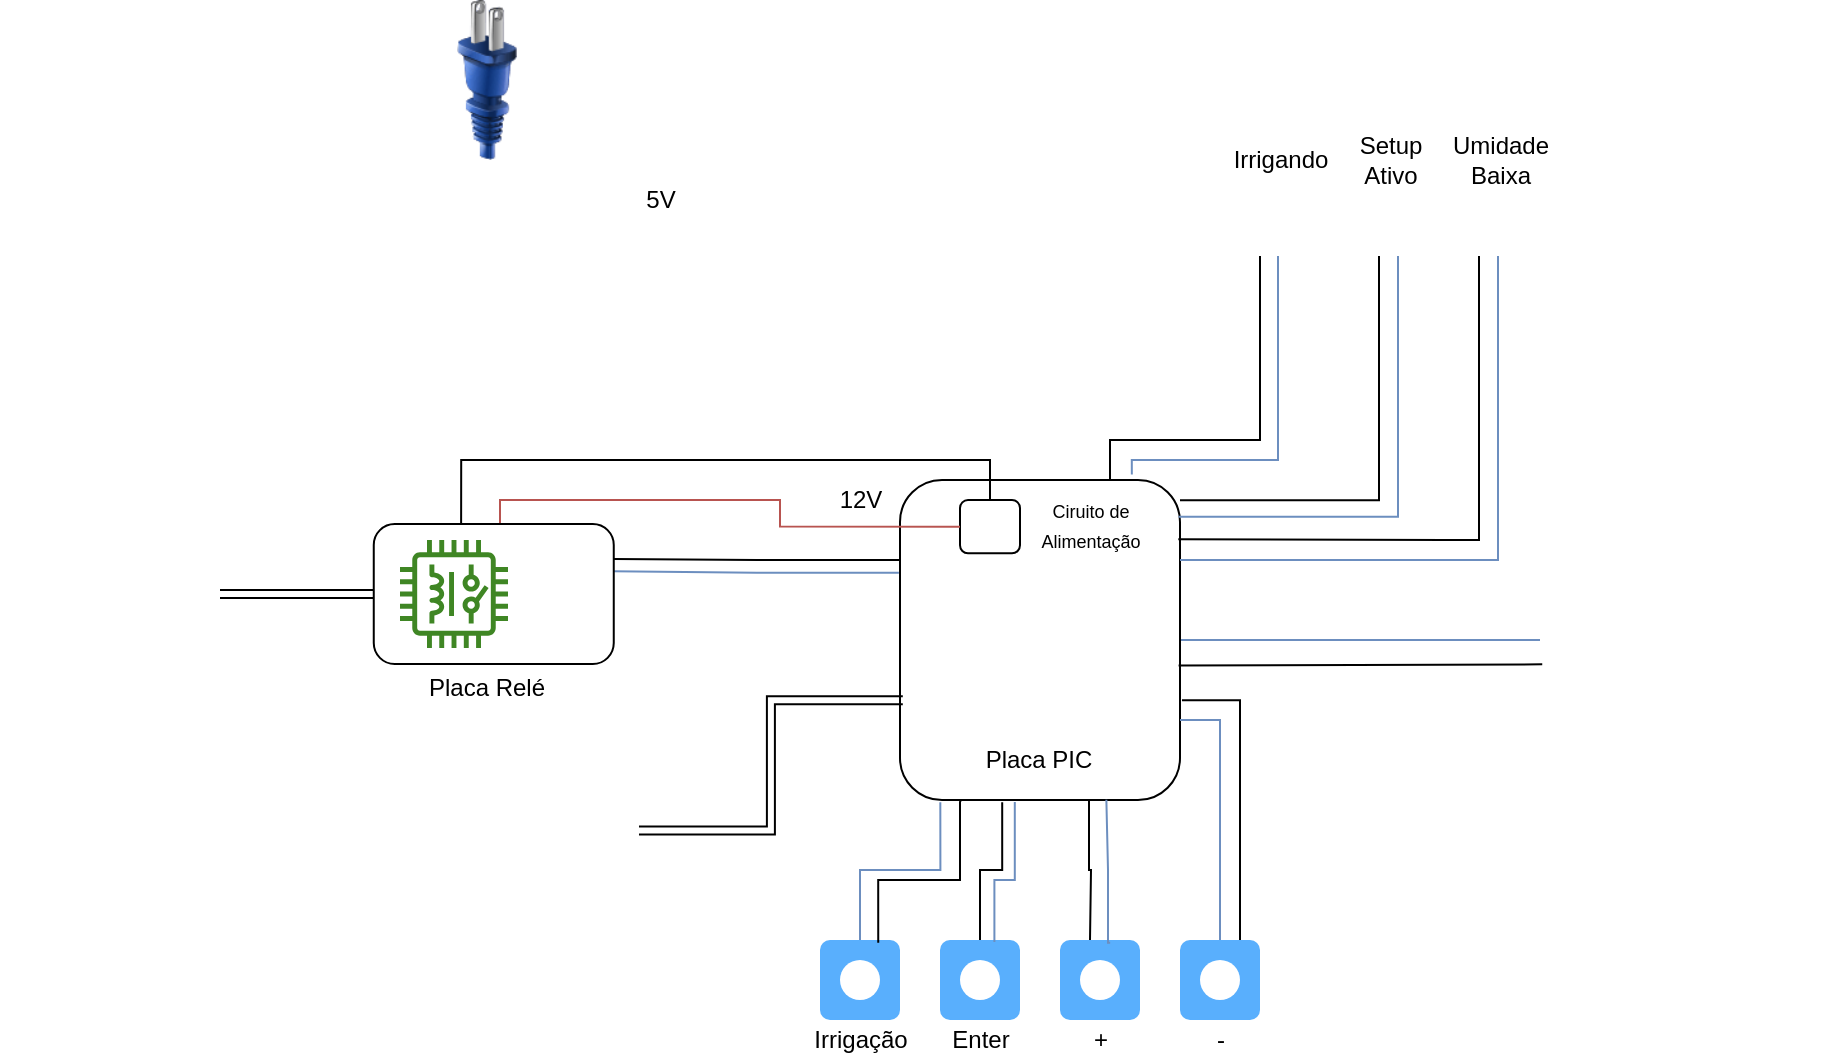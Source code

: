 <mxfile version="16.6.6" type="device"><diagram id="-WrwH-pU0M2GXgofS210" name="Page-1"><mxGraphModel dx="1808" dy="552" grid="1" gridSize="10" guides="1" tooltips="1" connect="1" arrows="1" fold="1" page="1" pageScale="1" pageWidth="827" pageHeight="1169" math="0" shadow="0"><root><mxCell id="0"/><mxCell id="1" parent="0"/><mxCell id="uSwNERXjdq3UB8k3xPx0-4" style="edgeStyle=orthogonalEdgeStyle;rounded=0;orthogonalLoop=1;jettySize=auto;html=1;exitX=1;exitY=0.5;exitDx=0;exitDy=0;entryX=0;entryY=0.5;entryDx=0;entryDy=0;endArrow=none;endFill=0;fillColor=#dae8fc;strokeColor=#6c8ebf;" parent="1" source="uSwNERXjdq3UB8k3xPx0-1" target="uSwNERXjdq3UB8k3xPx0-3" edge="1"><mxGeometry relative="1" as="geometry"/></mxCell><mxCell id="uSwNERXjdq3UB8k3xPx0-47" style="edgeStyle=orthogonalEdgeStyle;rounded=0;orthogonalLoop=1;jettySize=auto;html=1;exitX=0;exitY=0.25;exitDx=0;exitDy=0;entryX=1;entryY=0.25;entryDx=0;entryDy=0;endArrow=none;endFill=0;" parent="1" source="uSwNERXjdq3UB8k3xPx0-1" target="uSwNERXjdq3UB8k3xPx0-43" edge="1"><mxGeometry relative="1" as="geometry"/></mxCell><mxCell id="uSwNERXjdq3UB8k3xPx0-48" style="edgeStyle=orthogonalEdgeStyle;rounded=0;orthogonalLoop=1;jettySize=auto;html=1;exitX=-0.004;exitY=0.29;exitDx=0;exitDy=0;entryX=0.994;entryY=0.337;entryDx=0;entryDy=0;entryPerimeter=0;endArrow=none;endFill=0;exitPerimeter=0;fillColor=#dae8fc;strokeColor=#6c8ebf;" parent="1" source="uSwNERXjdq3UB8k3xPx0-1" target="uSwNERXjdq3UB8k3xPx0-43" edge="1"><mxGeometry relative="1" as="geometry"/></mxCell><mxCell id="uSwNERXjdq3UB8k3xPx0-58" style="edgeStyle=orthogonalEdgeStyle;rounded=0;orthogonalLoop=1;jettySize=auto;html=1;exitX=0.75;exitY=0;exitDx=0;exitDy=0;entryX=0.25;entryY=1;entryDx=0;entryDy=0;endArrow=none;endFill=0;" parent="1" source="uSwNERXjdq3UB8k3xPx0-1" target="uSwNERXjdq3UB8k3xPx0-55" edge="1"><mxGeometry relative="1" as="geometry"><Array as="points"><mxPoint x="435" y="240"/><mxPoint x="510" y="240"/><mxPoint x="510" y="148"/></Array></mxGeometry></mxCell><mxCell id="uSwNERXjdq3UB8k3xPx0-1" value="" style="rounded=1;whiteSpace=wrap;html=1;" parent="1" vertex="1"><mxGeometry x="330" y="260" width="140" height="160" as="geometry"/></mxCell><mxCell id="uSwNERXjdq3UB8k3xPx0-2" value="" style="shape=image;html=1;verticalAlign=top;verticalLabelPosition=bottom;labelBackgroundColor=#ffffff;imageAspect=0;aspect=fixed;image=https://cdn4.iconfinder.com/data/icons/Primo_Icons/PNG/128x128/chip.png" parent="1" vertex="1"><mxGeometry x="366" y="310" width="68" height="68" as="geometry"/></mxCell><mxCell id="uSwNERXjdq3UB8k3xPx0-3" value="" style="shape=image;verticalLabelPosition=bottom;labelBackgroundColor=default;verticalAlign=top;aspect=fixed;imageAspect=0;image=https://www.filipeflop.com/wp-content/uploads/2017/07/sensor-de-umidade-do-solo-higrmetro-modulo-arduino-pic-22453-MLB20230474993_012015-O.jpg;" parent="1" vertex="1"><mxGeometry x="650" y="270" width="140" height="140" as="geometry"/></mxCell><mxCell id="uSwNERXjdq3UB8k3xPx0-5" value="" style="endArrow=none;html=1;rounded=0;exitX=0.995;exitY=0.58;exitDx=0;exitDy=0;exitPerimeter=0;entryX=0.008;entryY=0.587;entryDx=0;entryDy=0;entryPerimeter=0;" parent="1" source="uSwNERXjdq3UB8k3xPx0-1" target="uSwNERXjdq3UB8k3xPx0-3" edge="1"><mxGeometry width="50" height="50" relative="1" as="geometry"><mxPoint x="490" y="330" as="sourcePoint"/><mxPoint x="540" y="280" as="targetPoint"/></mxGeometry></mxCell><mxCell id="uSwNERXjdq3UB8k3xPx0-6" value="Placa PIC" style="text;html=1;align=center;verticalAlign=middle;resizable=0;points=[];autosize=1;strokeColor=none;fillColor=none;" parent="1" vertex="1"><mxGeometry x="364" y="390" width="70" height="20" as="geometry"/></mxCell><mxCell id="uSwNERXjdq3UB8k3xPx0-15" value="" style="image;html=1;image=img/lib/clip_art/general/Plug_128x128.png" parent="1" vertex="1"><mxGeometry x="83.44" y="20" width="80" height="80" as="geometry"/></mxCell><mxCell id="uSwNERXjdq3UB8k3xPx0-9" value="" style="group" parent="1" vertex="1" connectable="0"><mxGeometry x="360" y="270" width="30" height="40" as="geometry"/></mxCell><mxCell id="uSwNERXjdq3UB8k3xPx0-7" value="" style="rounded=1;whiteSpace=wrap;html=1;" parent="uSwNERXjdq3UB8k3xPx0-9" vertex="1"><mxGeometry width="30" height="26.667" as="geometry"/></mxCell><mxCell id="uSwNERXjdq3UB8k3xPx0-27" style="edgeStyle=orthogonalEdgeStyle;rounded=0;orthogonalLoop=1;jettySize=auto;html=1;entryX=0.144;entryY=1.007;entryDx=0;entryDy=0;endArrow=none;endFill=0;entryPerimeter=0;fillColor=#dae8fc;strokeColor=#6c8ebf;" parent="1" source="uSwNERXjdq3UB8k3xPx0-16" target="uSwNERXjdq3UB8k3xPx0-1" edge="1"><mxGeometry relative="1" as="geometry"/></mxCell><mxCell id="uSwNERXjdq3UB8k3xPx0-16" value="" style="html=1;shadow=0;dashed=0;shape=mxgraph.bootstrap.rrect;rSize=5;strokeColor=none;html=1;whiteSpace=wrap;fillColor=#59AFFD;fontColor=#ffffff;align=right;spacing=10;" parent="1" vertex="1"><mxGeometry x="290" y="490" width="40" height="40" as="geometry"/></mxCell><mxCell id="uSwNERXjdq3UB8k3xPx0-17" value="" style="html=1;shadow=0;dashed=0;shape=ellipse;strokeColor=none;fillColor=#ffffff;" parent="uSwNERXjdq3UB8k3xPx0-16" vertex="1"><mxGeometry x="0.5" y="0.5" width="20" height="20" relative="1" as="geometry"><mxPoint x="-10" y="-10" as="offset"/></mxGeometry></mxCell><mxCell id="uSwNERXjdq3UB8k3xPx0-28" style="edgeStyle=orthogonalEdgeStyle;rounded=0;orthogonalLoop=1;jettySize=auto;html=1;entryX=0.365;entryY=1.007;entryDx=0;entryDy=0;endArrow=none;endFill=0;entryPerimeter=0;" parent="1" source="uSwNERXjdq3UB8k3xPx0-21" target="uSwNERXjdq3UB8k3xPx0-1" edge="1"><mxGeometry relative="1" as="geometry"/></mxCell><mxCell id="uSwNERXjdq3UB8k3xPx0-21" value="" style="html=1;shadow=0;dashed=0;shape=mxgraph.bootstrap.rrect;rSize=5;strokeColor=none;html=1;whiteSpace=wrap;fillColor=#59AFFD;fontColor=#ffffff;align=right;spacing=10;" parent="1" vertex="1"><mxGeometry x="350" y="490" width="40" height="40" as="geometry"/></mxCell><mxCell id="uSwNERXjdq3UB8k3xPx0-22" value="" style="html=1;shadow=0;dashed=0;shape=ellipse;strokeColor=none;fillColor=#ffffff;" parent="uSwNERXjdq3UB8k3xPx0-21" vertex="1"><mxGeometry x="0.5" y="0.5" width="20" height="20" relative="1" as="geometry"><mxPoint x="-10" y="-10" as="offset"/></mxGeometry></mxCell><mxCell id="uSwNERXjdq3UB8k3xPx0-23" value="" style="html=1;shadow=0;dashed=0;shape=mxgraph.bootstrap.rrect;rSize=5;strokeColor=none;html=1;whiteSpace=wrap;fillColor=#59AFFD;fontColor=#ffffff;align=right;spacing=10;" parent="1" vertex="1"><mxGeometry x="410" y="490" width="40" height="40" as="geometry"/></mxCell><mxCell id="uSwNERXjdq3UB8k3xPx0-24" value="" style="html=1;shadow=0;dashed=0;shape=ellipse;strokeColor=none;fillColor=#ffffff;" parent="uSwNERXjdq3UB8k3xPx0-23" vertex="1"><mxGeometry x="0.5" y="0.5" width="20" height="20" relative="1" as="geometry"><mxPoint x="-10" y="-10" as="offset"/></mxGeometry></mxCell><mxCell id="uSwNERXjdq3UB8k3xPx0-29" style="edgeStyle=orthogonalEdgeStyle;rounded=0;orthogonalLoop=1;jettySize=auto;html=1;entryX=0.675;entryY=0.998;entryDx=0;entryDy=0;endArrow=none;endFill=0;entryPerimeter=0;" parent="uSwNERXjdq3UB8k3xPx0-23" target="uSwNERXjdq3UB8k3xPx0-1" edge="1"><mxGeometry relative="1" as="geometry"><mxPoint x="15" as="sourcePoint"/></mxGeometry></mxCell><mxCell id="uSwNERXjdq3UB8k3xPx0-30" style="edgeStyle=orthogonalEdgeStyle;rounded=0;orthogonalLoop=1;jettySize=auto;html=1;entryX=1;entryY=0.75;entryDx=0;entryDy=0;endArrow=none;endFill=0;fillColor=#dae8fc;strokeColor=#6c8ebf;" parent="1" source="uSwNERXjdq3UB8k3xPx0-25" target="uSwNERXjdq3UB8k3xPx0-1" edge="1"><mxGeometry relative="1" as="geometry"/></mxCell><mxCell id="uSwNERXjdq3UB8k3xPx0-25" value="" style="html=1;shadow=0;dashed=0;shape=mxgraph.bootstrap.rrect;rSize=5;strokeColor=none;html=1;whiteSpace=wrap;fillColor=#59AFFD;fontColor=#ffffff;align=right;spacing=10;" parent="1" vertex="1"><mxGeometry x="470" y="490" width="40" height="40" as="geometry"/></mxCell><mxCell id="uSwNERXjdq3UB8k3xPx0-26" value="" style="html=1;shadow=0;dashed=0;shape=ellipse;strokeColor=none;fillColor=#ffffff;" parent="uSwNERXjdq3UB8k3xPx0-25" vertex="1"><mxGeometry x="0.5" y="0.5" width="20" height="20" relative="1" as="geometry"><mxPoint x="-10" y="-10" as="offset"/></mxGeometry></mxCell><mxCell id="uSwNERXjdq3UB8k3xPx0-34" style="edgeStyle=orthogonalEdgeStyle;rounded=0;orthogonalLoop=1;jettySize=auto;html=1;entryX=1.007;entryY=0.688;entryDx=0;entryDy=0;endArrow=none;endFill=0;entryPerimeter=0;" parent="1" source="uSwNERXjdq3UB8k3xPx0-25" target="uSwNERXjdq3UB8k3xPx0-1" edge="1"><mxGeometry relative="1" as="geometry"><mxPoint x="500" y="490" as="sourcePoint"/><mxPoint x="480" y="390" as="targetPoint"/><Array as="points"><mxPoint x="500" y="370"/></Array></mxGeometry></mxCell><mxCell id="uSwNERXjdq3UB8k3xPx0-35" style="edgeStyle=orthogonalEdgeStyle;rounded=0;orthogonalLoop=1;jettySize=auto;html=1;entryX=0.737;entryY=0.999;entryDx=0;entryDy=0;endArrow=none;endFill=0;entryPerimeter=0;exitX=0.627;exitY=0.035;exitDx=0;exitDy=0;exitPerimeter=0;fillColor=#dae8fc;strokeColor=#6c8ebf;" parent="1" source="uSwNERXjdq3UB8k3xPx0-23" target="uSwNERXjdq3UB8k3xPx0-1" edge="1"><mxGeometry relative="1" as="geometry"><mxPoint x="435" y="500" as="sourcePoint"/><mxPoint x="434.5" y="429.68" as="targetPoint"/><Array as="points"><mxPoint x="434" y="491"/><mxPoint x="434" y="455"/><mxPoint x="433" y="455"/></Array></mxGeometry></mxCell><mxCell id="uSwNERXjdq3UB8k3xPx0-36" style="edgeStyle=orthogonalEdgeStyle;rounded=0;orthogonalLoop=1;jettySize=auto;html=1;endArrow=none;endFill=0;exitX=0.68;exitY=0.025;exitDx=0;exitDy=0;exitPerimeter=0;fillColor=#dae8fc;strokeColor=#6c8ebf;entryX=0.41;entryY=1.006;entryDx=0;entryDy=0;entryPerimeter=0;" parent="1" source="uSwNERXjdq3UB8k3xPx0-21" target="uSwNERXjdq3UB8k3xPx0-1" edge="1"><mxGeometry relative="1" as="geometry"><mxPoint x="380" y="500" as="sourcePoint"/><mxPoint x="386" y="430" as="targetPoint"/><Array as="points"><mxPoint x="377" y="460"/><mxPoint x="387" y="460"/></Array></mxGeometry></mxCell><mxCell id="uSwNERXjdq3UB8k3xPx0-37" style="edgeStyle=orthogonalEdgeStyle;rounded=0;orthogonalLoop=1;jettySize=auto;html=1;entryX=0.218;entryY=0.999;entryDx=0;entryDy=0;endArrow=none;endFill=0;entryPerimeter=0;exitX=0.728;exitY=0.035;exitDx=0;exitDy=0;exitPerimeter=0;" parent="1" source="uSwNERXjdq3UB8k3xPx0-16" target="uSwNERXjdq3UB8k3xPx0-1" edge="1"><mxGeometry relative="1" as="geometry"><mxPoint x="320" y="500" as="sourcePoint"/><mxPoint x="366.04" y="430.48" as="targetPoint"/><Array as="points"><mxPoint x="319" y="460"/><mxPoint x="360" y="460"/><mxPoint x="360" y="421"/><mxPoint x="361" y="421"/></Array></mxGeometry></mxCell><mxCell id="uSwNERXjdq3UB8k3xPx0-38" value="Irrigação" style="text;html=1;align=center;verticalAlign=middle;resizable=0;points=[];autosize=1;strokeColor=none;fillColor=none;" parent="1" vertex="1"><mxGeometry x="280" y="530" width="60" height="20" as="geometry"/></mxCell><mxCell id="uSwNERXjdq3UB8k3xPx0-39" value="Enter" style="text;html=1;align=center;verticalAlign=middle;resizable=0;points=[];autosize=1;strokeColor=none;fillColor=none;" parent="1" vertex="1"><mxGeometry x="350" y="530" width="40" height="20" as="geometry"/></mxCell><mxCell id="uSwNERXjdq3UB8k3xPx0-41" value="+" style="text;html=1;align=center;verticalAlign=middle;resizable=0;points=[];autosize=1;strokeColor=none;fillColor=none;" parent="1" vertex="1"><mxGeometry x="420" y="530" width="20" height="20" as="geometry"/></mxCell><mxCell id="uSwNERXjdq3UB8k3xPx0-42" value="-" style="text;html=1;align=center;verticalAlign=middle;resizable=0;points=[];autosize=1;strokeColor=none;fillColor=none;" parent="1" vertex="1"><mxGeometry x="480" y="530" width="20" height="20" as="geometry"/></mxCell><mxCell id="uSwNERXjdq3UB8k3xPx0-49" style="edgeStyle=orthogonalEdgeStyle;rounded=0;orthogonalLoop=1;jettySize=auto;html=1;exitX=0.5;exitY=0;exitDx=0;exitDy=0;entryX=0;entryY=0.5;entryDx=0;entryDy=0;endArrow=none;endFill=0;fillColor=#f8cecc;strokeColor=#b85450;" parent="1" source="uSwNERXjdq3UB8k3xPx0-43" target="uSwNERXjdq3UB8k3xPx0-7" edge="1"><mxGeometry relative="1" as="geometry"><Array as="points"><mxPoint x="130" y="282"/><mxPoint x="130" y="270"/><mxPoint x="270" y="270"/><mxPoint x="270" y="283"/></Array></mxGeometry></mxCell><mxCell id="uSwNERXjdq3UB8k3xPx0-50" style="edgeStyle=orthogonalEdgeStyle;rounded=0;orthogonalLoop=1;jettySize=auto;html=1;exitX=0.364;exitY=0.006;exitDx=0;exitDy=0;entryX=0.5;entryY=0;entryDx=0;entryDy=0;endArrow=none;endFill=0;exitPerimeter=0;" parent="1" source="uSwNERXjdq3UB8k3xPx0-43" target="uSwNERXjdq3UB8k3xPx0-7" edge="1"><mxGeometry relative="1" as="geometry"><Array as="points"><mxPoint x="111" y="250"/><mxPoint x="375" y="250"/></Array></mxGeometry></mxCell><mxCell id="uSwNERXjdq3UB8k3xPx0-43" value="" style="rounded=1;whiteSpace=wrap;html=1;" parent="1" vertex="1"><mxGeometry x="66.88" y="282" width="120" height="70" as="geometry"/></mxCell><mxCell id="uSwNERXjdq3UB8k3xPx0-44" value="Placa Relé" style="text;html=1;align=center;verticalAlign=middle;resizable=0;points=[];autosize=1;strokeColor=none;fillColor=none;" parent="1" vertex="1"><mxGeometry x="88.44" y="354" width="70" height="20" as="geometry"/></mxCell><mxCell id="uSwNERXjdq3UB8k3xPx0-46" value="" style="sketch=0;outlineConnect=0;fontColor=#232F3E;gradientColor=none;fillColor=#3F8624;strokeColor=none;dashed=0;verticalLabelPosition=bottom;verticalAlign=top;align=center;html=1;fontSize=12;fontStyle=0;aspect=fixed;pointerEvents=1;shape=mxgraph.aws4.iot_thing_relay;" parent="1" vertex="1"><mxGeometry x="80" y="290" width="54" height="54" as="geometry"/></mxCell><mxCell id="uSwNERXjdq3UB8k3xPx0-51" value="5V" style="text;html=1;align=center;verticalAlign=middle;resizable=0;points=[];autosize=1;strokeColor=none;fillColor=none;" parent="1" vertex="1"><mxGeometry x="195" y="110" width="30" height="20" as="geometry"/></mxCell><mxCell id="uSwNERXjdq3UB8k3xPx0-60" style="edgeStyle=orthogonalEdgeStyle;rounded=0;orthogonalLoop=1;jettySize=auto;html=1;exitX=0.25;exitY=1;exitDx=0;exitDy=0;entryX=1;entryY=0.063;entryDx=0;entryDy=0;entryPerimeter=0;endArrow=none;endFill=0;" parent="1" source="uSwNERXjdq3UB8k3xPx0-54" target="uSwNERXjdq3UB8k3xPx0-1" edge="1"><mxGeometry relative="1" as="geometry"/></mxCell><mxCell id="uSwNERXjdq3UB8k3xPx0-61" style="edgeStyle=orthogonalEdgeStyle;rounded=0;orthogonalLoop=1;jettySize=auto;html=1;exitX=0.5;exitY=1;exitDx=0;exitDy=0;entryX=0.995;entryY=0.115;entryDx=0;entryDy=0;entryPerimeter=0;endArrow=none;endFill=0;fillColor=#dae8fc;strokeColor=#6c8ebf;" parent="1" source="uSwNERXjdq3UB8k3xPx0-54" target="uSwNERXjdq3UB8k3xPx0-1" edge="1"><mxGeometry relative="1" as="geometry"/></mxCell><mxCell id="uSwNERXjdq3UB8k3xPx0-54" value="" style="shape=image;html=1;verticalAlign=top;verticalLabelPosition=bottom;labelBackgroundColor=#ffffff;imageAspect=0;aspect=fixed;image=https://cdn2.iconfinder.com/data/icons/electronic-13/480/6-electronic-led-icon-2-128.png" parent="1" vertex="1"><mxGeometry x="560" y="110" width="38" height="38" as="geometry"/></mxCell><mxCell id="uSwNERXjdq3UB8k3xPx0-59" style="edgeStyle=orthogonalEdgeStyle;rounded=0;orthogonalLoop=1;jettySize=auto;html=1;exitX=0.5;exitY=1;exitDx=0;exitDy=0;entryX=0.828;entryY=-0.017;entryDx=0;entryDy=0;entryPerimeter=0;endArrow=none;endFill=0;fillColor=#dae8fc;strokeColor=#6c8ebf;" parent="1" source="uSwNERXjdq3UB8k3xPx0-55" target="uSwNERXjdq3UB8k3xPx0-1" edge="1"><mxGeometry relative="1" as="geometry"><Array as="points"><mxPoint x="519" y="250"/><mxPoint x="446" y="250"/></Array></mxGeometry></mxCell><mxCell id="uSwNERXjdq3UB8k3xPx0-55" value="" style="shape=image;html=1;verticalAlign=top;verticalLabelPosition=bottom;labelBackgroundColor=#ffffff;imageAspect=0;aspect=fixed;image=https://cdn2.iconfinder.com/data/icons/electronic-13/480/6-electronic-led-icon-2-128.png" parent="1" vertex="1"><mxGeometry x="500" y="110" width="38" height="38" as="geometry"/></mxCell><mxCell id="uSwNERXjdq3UB8k3xPx0-62" style="edgeStyle=orthogonalEdgeStyle;rounded=0;orthogonalLoop=1;jettySize=auto;html=1;exitX=0.25;exitY=1;exitDx=0;exitDy=0;entryX=0.994;entryY=0.185;entryDx=0;entryDy=0;entryPerimeter=0;endArrow=none;endFill=0;" parent="1" source="uSwNERXjdq3UB8k3xPx0-56" target="uSwNERXjdq3UB8k3xPx0-1" edge="1"><mxGeometry relative="1" as="geometry"><Array as="points"><mxPoint x="602" y="290"/><mxPoint x="469" y="290"/></Array></mxGeometry></mxCell><mxCell id="uSwNERXjdq3UB8k3xPx0-63" style="edgeStyle=orthogonalEdgeStyle;rounded=0;orthogonalLoop=1;jettySize=auto;html=1;exitX=0.5;exitY=1;exitDx=0;exitDy=0;entryX=1;entryY=0.25;entryDx=0;entryDy=0;endArrow=none;endFill=0;fillColor=#dae8fc;strokeColor=#6c8ebf;" parent="1" source="uSwNERXjdq3UB8k3xPx0-56" target="uSwNERXjdq3UB8k3xPx0-1" edge="1"><mxGeometry relative="1" as="geometry"/></mxCell><mxCell id="uSwNERXjdq3UB8k3xPx0-56" value="" style="shape=image;html=1;verticalAlign=top;verticalLabelPosition=bottom;labelBackgroundColor=#ffffff;imageAspect=0;aspect=fixed;image=https://cdn2.iconfinder.com/data/icons/electronic-13/480/6-electronic-led-icon-2-128.png" parent="1" vertex="1"><mxGeometry x="610" y="110" width="38" height="38" as="geometry"/></mxCell><mxCell id="uSwNERXjdq3UB8k3xPx0-66" value="Irrigando" style="text;html=1;align=center;verticalAlign=middle;resizable=0;points=[];autosize=1;strokeColor=none;fillColor=none;" parent="1" vertex="1"><mxGeometry x="490" y="90" width="60" height="20" as="geometry"/></mxCell><mxCell id="uSwNERXjdq3UB8k3xPx0-67" value="Setup&lt;br&gt;Ativo" style="text;html=1;align=center;verticalAlign=middle;resizable=0;points=[];autosize=1;strokeColor=none;fillColor=none;" parent="1" vertex="1"><mxGeometry x="550" y="85" width="50" height="30" as="geometry"/></mxCell><mxCell id="uSwNERXjdq3UB8k3xPx0-68" value="Umidade&lt;br&gt;Baixa" style="text;html=1;align=center;verticalAlign=middle;resizable=0;points=[];autosize=1;strokeColor=none;fillColor=none;" parent="1" vertex="1"><mxGeometry x="600" y="85" width="60" height="30" as="geometry"/></mxCell><mxCell id="uSwNERXjdq3UB8k3xPx0-70" value="" style="shape=image;verticalLabelPosition=bottom;labelBackgroundColor=default;verticalAlign=top;aspect=fixed;imageAspect=0;image=https://www.embarcados.com.br/wp-content/uploads/2018/04/image14.png;" parent="1" vertex="1"><mxGeometry x="46" y="410" width="154.89" height="70" as="geometry"/></mxCell><mxCell id="uSwNERXjdq3UB8k3xPx0-71" value="" style="shape=link;html=1;rounded=0;endArrow=none;endFill=0;edgeStyle=orthogonalEdgeStyle;exitX=0.991;exitY=0.361;exitDx=0;exitDy=0;exitPerimeter=0;entryX=0.01;entryY=0.688;entryDx=0;entryDy=0;entryPerimeter=0;" parent="1" source="uSwNERXjdq3UB8k3xPx0-70" target="uSwNERXjdq3UB8k3xPx0-1" edge="1"><mxGeometry width="100" relative="1" as="geometry"><mxPoint x="225" y="390" as="sourcePoint"/><mxPoint x="325" y="380" as="targetPoint"/></mxGeometry></mxCell><mxCell id="uSwNERXjdq3UB8k3xPx0-73" value="" style="shape=image;verticalLabelPosition=bottom;labelBackgroundColor=default;verticalAlign=top;aspect=fixed;imageAspect=0;image=https://cdn.awsli.com.br/600x450/909/909149/produto/466357786eefa56efd.jpg;" parent="1" vertex="1"><mxGeometry x="-120" y="262" width="110" height="110" as="geometry"/></mxCell><mxCell id="uSwNERXjdq3UB8k3xPx0-74" value="" style="shape=link;html=1;rounded=0;endArrow=none;endFill=0;entryX=0;entryY=0.5;entryDx=0;entryDy=0;exitX=1;exitY=0.5;exitDx=0;exitDy=0;" parent="1" source="uSwNERXjdq3UB8k3xPx0-73" target="uSwNERXjdq3UB8k3xPx0-43" edge="1"><mxGeometry width="100" relative="1" as="geometry"><mxPoint x="-50" y="220" as="sourcePoint"/><mxPoint x="50" y="220" as="targetPoint"/></mxGeometry></mxCell><mxCell id="uSwNERXjdq3UB8k3xPx0-8" value="&lt;font style=&quot;font-size: 9px&quot;&gt;Ciruito de&lt;br&gt;Alimentação&lt;/font&gt;" style="text;html=1;align=center;verticalAlign=middle;resizable=0;points=[];autosize=1;strokeColor=none;fillColor=none;" parent="1" vertex="1"><mxGeometry x="390.003" y="261.997" width="70" height="40" as="geometry"/></mxCell><mxCell id="uSwNERXjdq3UB8k3xPx0-52" value="12V" style="text;html=1;align=center;verticalAlign=middle;resizable=0;points=[];autosize=1;strokeColor=none;fillColor=none;" parent="1" vertex="1"><mxGeometry x="290.001" y="259.996" width="40" height="20" as="geometry"/></mxCell></root></mxGraphModel></diagram></mxfile>